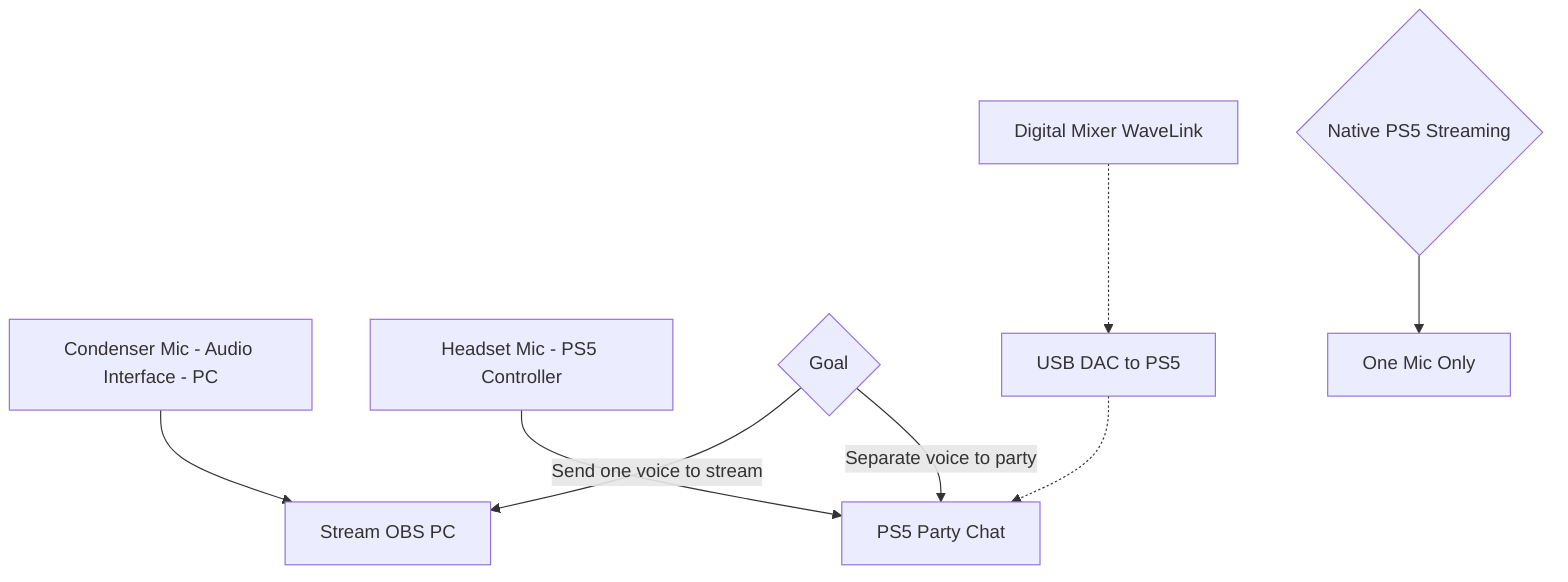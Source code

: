 graph TD
  A[Condenser Mic - Audio Interface - PC] --> B[Stream OBS PC]
  C[Headset Mic - PS5 Controller] --> D[PS5 Party Chat]
  E{Goal}
  E -->|Send one voice to stream| B
  E -->|Separate voice to party| D
  F[USB DAC to PS5] -.-> D
  G[Digital Mixer WaveLink] -.-> F
  H{Native PS5 Streaming} --> I[One Mic Only]